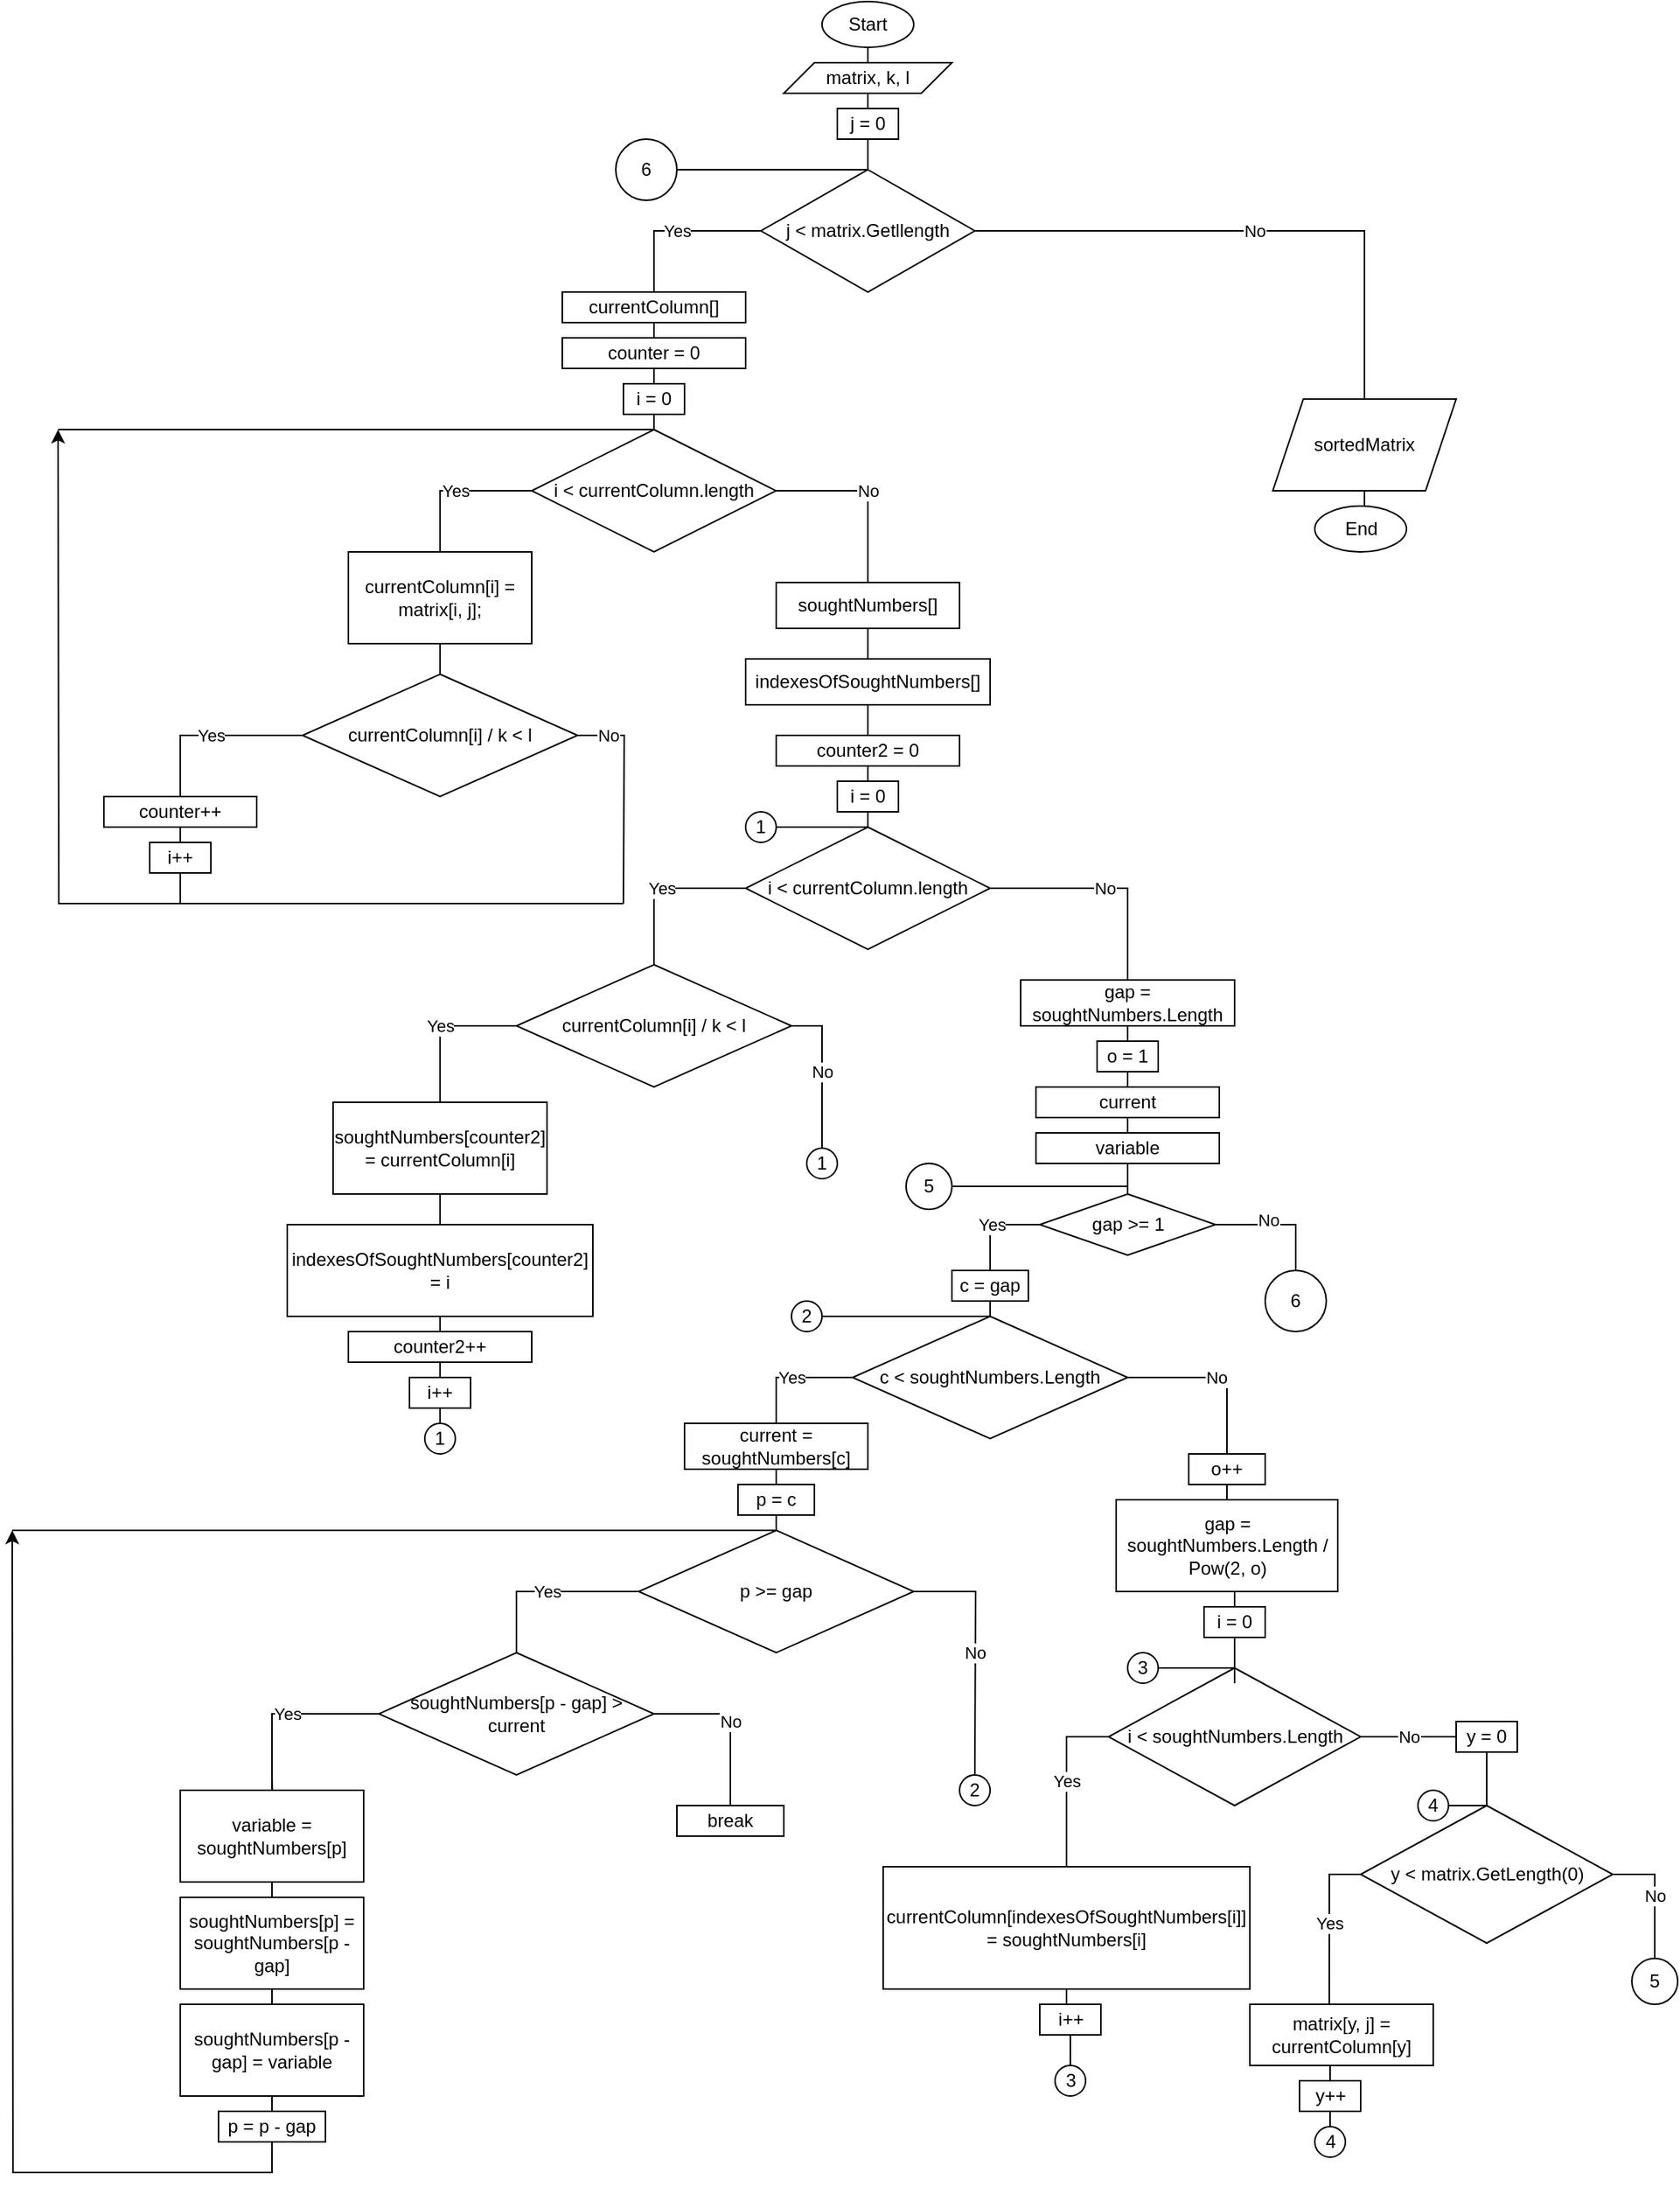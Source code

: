 <mxfile version="13.10.9" type="device"><diagram id="1nOxdV3WIU5yMWqnkxBI" name="Page-1"><mxGraphModel dx="1796" dy="613" grid="1" gridSize="10" guides="1" tooltips="1" connect="1" arrows="1" fold="1" page="1" pageScale="1" pageWidth="850" pageHeight="1100" math="0" shadow="0"><root><mxCell id="0"/><mxCell id="1" parent="0"/><mxCell id="dMp9LQTQNY-WQVLmLOJf-3" style="edgeStyle=orthogonalEdgeStyle;rounded=0;orthogonalLoop=1;jettySize=auto;html=1;endArrow=none;endFill=0;" edge="1" parent="1" source="dMp9LQTQNY-WQVLmLOJf-1" target="dMp9LQTQNY-WQVLmLOJf-2"><mxGeometry relative="1" as="geometry"/></mxCell><mxCell id="dMp9LQTQNY-WQVLmLOJf-1" value="Start" style="ellipse;whiteSpace=wrap;html=1;" vertex="1" parent="1"><mxGeometry x="370" y="10" width="60" height="30" as="geometry"/></mxCell><mxCell id="dMp9LQTQNY-WQVLmLOJf-5" style="edgeStyle=orthogonalEdgeStyle;rounded=0;orthogonalLoop=1;jettySize=auto;html=1;exitX=0.5;exitY=1;exitDx=0;exitDy=0;entryX=0.5;entryY=0;entryDx=0;entryDy=0;endArrow=none;endFill=0;" edge="1" parent="1" source="dMp9LQTQNY-WQVLmLOJf-2" target="dMp9LQTQNY-WQVLmLOJf-4"><mxGeometry relative="1" as="geometry"/></mxCell><mxCell id="dMp9LQTQNY-WQVLmLOJf-2" value="matrix, k, l" style="shape=parallelogram;perimeter=parallelogramPerimeter;whiteSpace=wrap;html=1;fixedSize=1;" vertex="1" parent="1"><mxGeometry x="345" y="50" width="110" height="20" as="geometry"/></mxCell><mxCell id="dMp9LQTQNY-WQVLmLOJf-7" style="edgeStyle=orthogonalEdgeStyle;rounded=0;orthogonalLoop=1;jettySize=auto;html=1;exitX=0.5;exitY=1;exitDx=0;exitDy=0;endArrow=none;endFill=0;" edge="1" parent="1" source="dMp9LQTQNY-WQVLmLOJf-4" target="dMp9LQTQNY-WQVLmLOJf-6"><mxGeometry relative="1" as="geometry"/></mxCell><mxCell id="dMp9LQTQNY-WQVLmLOJf-4" value="j = 0" style="rounded=0;whiteSpace=wrap;html=1;" vertex="1" parent="1"><mxGeometry x="380" y="80" width="40" height="20" as="geometry"/></mxCell><mxCell id="dMp9LQTQNY-WQVLmLOJf-9" value="Yes" style="edgeStyle=orthogonalEdgeStyle;rounded=0;orthogonalLoop=1;jettySize=auto;html=1;exitX=0;exitY=0.5;exitDx=0;exitDy=0;entryX=0.5;entryY=0;entryDx=0;entryDy=0;endArrow=none;endFill=0;" edge="1" parent="1" source="dMp9LQTQNY-WQVLmLOJf-6" target="dMp9LQTQNY-WQVLmLOJf-8"><mxGeometry relative="1" as="geometry"/></mxCell><mxCell id="dMp9LQTQNY-WQVLmLOJf-148" value="No" style="edgeStyle=orthogonalEdgeStyle;rounded=0;orthogonalLoop=1;jettySize=auto;html=1;exitX=1;exitY=0.5;exitDx=0;exitDy=0;endArrow=none;endFill=0;" edge="1" parent="1" source="dMp9LQTQNY-WQVLmLOJf-6" target="dMp9LQTQNY-WQVLmLOJf-147"><mxGeometry relative="1" as="geometry"/></mxCell><mxCell id="dMp9LQTQNY-WQVLmLOJf-6" value="j &amp;lt; matrix.Getllength" style="rhombus;whiteSpace=wrap;html=1;" vertex="1" parent="1"><mxGeometry x="330" y="120" width="140" height="80" as="geometry"/></mxCell><mxCell id="dMp9LQTQNY-WQVLmLOJf-66" style="edgeStyle=orthogonalEdgeStyle;rounded=0;orthogonalLoop=1;jettySize=auto;html=1;exitX=0.5;exitY=1;exitDx=0;exitDy=0;endArrow=none;endFill=0;" edge="1" parent="1" source="dMp9LQTQNY-WQVLmLOJf-8" target="dMp9LQTQNY-WQVLmLOJf-11"><mxGeometry relative="1" as="geometry"/></mxCell><mxCell id="dMp9LQTQNY-WQVLmLOJf-8" value="currentColumn[]" style="rounded=0;whiteSpace=wrap;html=1;" vertex="1" parent="1"><mxGeometry x="200" y="200" width="120" height="20" as="geometry"/></mxCell><mxCell id="dMp9LQTQNY-WQVLmLOJf-67" style="edgeStyle=orthogonalEdgeStyle;rounded=0;orthogonalLoop=1;jettySize=auto;html=1;exitX=0.5;exitY=1;exitDx=0;exitDy=0;entryX=0.5;entryY=0;entryDx=0;entryDy=0;endArrow=none;endFill=0;" edge="1" parent="1" source="dMp9LQTQNY-WQVLmLOJf-11" target="dMp9LQTQNY-WQVLmLOJf-13"><mxGeometry relative="1" as="geometry"/></mxCell><mxCell id="dMp9LQTQNY-WQVLmLOJf-11" value="counter = 0" style="rounded=0;whiteSpace=wrap;html=1;" vertex="1" parent="1"><mxGeometry x="200" y="230" width="120" height="20" as="geometry"/></mxCell><mxCell id="dMp9LQTQNY-WQVLmLOJf-16" value="" style="edgeStyle=orthogonalEdgeStyle;rounded=0;orthogonalLoop=1;jettySize=auto;html=1;endArrow=none;endFill=0;" edge="1" parent="1" source="dMp9LQTQNY-WQVLmLOJf-13" target="dMp9LQTQNY-WQVLmLOJf-15"><mxGeometry relative="1" as="geometry"/></mxCell><mxCell id="dMp9LQTQNY-WQVLmLOJf-13" value="i = 0" style="rounded=0;whiteSpace=wrap;html=1;" vertex="1" parent="1"><mxGeometry x="240" y="260" width="40" height="20" as="geometry"/></mxCell><mxCell id="dMp9LQTQNY-WQVLmLOJf-18" value="Yes" style="edgeStyle=orthogonalEdgeStyle;rounded=0;orthogonalLoop=1;jettySize=auto;html=1;exitX=0;exitY=0.5;exitDx=0;exitDy=0;endArrow=none;endFill=0;" edge="1" parent="1" source="dMp9LQTQNY-WQVLmLOJf-15" target="dMp9LQTQNY-WQVLmLOJf-17"><mxGeometry relative="1" as="geometry"/></mxCell><mxCell id="dMp9LQTQNY-WQVLmLOJf-33" value="No" style="edgeStyle=orthogonalEdgeStyle;rounded=0;orthogonalLoop=1;jettySize=auto;html=1;exitX=1;exitY=0.5;exitDx=0;exitDy=0;endArrow=none;endFill=0;" edge="1" parent="1" source="dMp9LQTQNY-WQVLmLOJf-15" target="dMp9LQTQNY-WQVLmLOJf-32"><mxGeometry relative="1" as="geometry"/></mxCell><mxCell id="dMp9LQTQNY-WQVLmLOJf-15" value="i &amp;lt; currentColumn.length" style="rhombus;whiteSpace=wrap;html=1;" vertex="1" parent="1"><mxGeometry x="180" y="290" width="160" height="80" as="geometry"/></mxCell><mxCell id="dMp9LQTQNY-WQVLmLOJf-20" style="edgeStyle=orthogonalEdgeStyle;rounded=0;orthogonalLoop=1;jettySize=auto;html=1;exitX=0.5;exitY=1;exitDx=0;exitDy=0;endArrow=none;endFill=0;" edge="1" parent="1" source="dMp9LQTQNY-WQVLmLOJf-17" target="dMp9LQTQNY-WQVLmLOJf-19"><mxGeometry relative="1" as="geometry"/></mxCell><mxCell id="dMp9LQTQNY-WQVLmLOJf-17" value="currentColumn[i] = matrix[i, j];" style="rounded=0;whiteSpace=wrap;html=1;" vertex="1" parent="1"><mxGeometry x="60" y="370" width="120" height="60" as="geometry"/></mxCell><mxCell id="dMp9LQTQNY-WQVLmLOJf-24" value="Yes" style="edgeStyle=orthogonalEdgeStyle;rounded=0;orthogonalLoop=1;jettySize=auto;html=1;exitX=0;exitY=0.5;exitDx=0;exitDy=0;entryX=0.5;entryY=0;entryDx=0;entryDy=0;endArrow=none;endFill=0;" edge="1" parent="1" source="dMp9LQTQNY-WQVLmLOJf-19" target="dMp9LQTQNY-WQVLmLOJf-22"><mxGeometry relative="1" as="geometry"/></mxCell><mxCell id="dMp9LQTQNY-WQVLmLOJf-30" value="No" style="edgeStyle=orthogonalEdgeStyle;rounded=0;orthogonalLoop=1;jettySize=auto;html=1;exitX=1;exitY=0.5;exitDx=0;exitDy=0;endArrow=none;endFill=0;" edge="1" parent="1" source="dMp9LQTQNY-WQVLmLOJf-19"><mxGeometry x="-0.714" relative="1" as="geometry"><mxPoint x="240" y="600" as="targetPoint"/><mxPoint as="offset"/></mxGeometry></mxCell><mxCell id="dMp9LQTQNY-WQVLmLOJf-19" value="currentColumn[i] / k &amp;lt; l" style="rhombus;whiteSpace=wrap;html=1;" vertex="1" parent="1"><mxGeometry x="30" y="450" width="180" height="80" as="geometry"/></mxCell><mxCell id="dMp9LQTQNY-WQVLmLOJf-26" style="edgeStyle=orthogonalEdgeStyle;rounded=0;orthogonalLoop=1;jettySize=auto;html=1;exitX=0.5;exitY=1;exitDx=0;exitDy=0;entryX=0.5;entryY=0;entryDx=0;entryDy=0;endArrow=none;endFill=0;" edge="1" parent="1" source="dMp9LQTQNY-WQVLmLOJf-22" target="dMp9LQTQNY-WQVLmLOJf-25"><mxGeometry relative="1" as="geometry"/></mxCell><mxCell id="dMp9LQTQNY-WQVLmLOJf-22" value="counter++" style="rounded=0;whiteSpace=wrap;html=1;" vertex="1" parent="1"><mxGeometry x="-100" y="530" width="100" height="20" as="geometry"/></mxCell><mxCell id="dMp9LQTQNY-WQVLmLOJf-27" style="edgeStyle=orthogonalEdgeStyle;rounded=0;orthogonalLoop=1;jettySize=auto;html=1;exitX=0.5;exitY=1;exitDx=0;exitDy=0;endArrow=classic;endFill=1;" edge="1" parent="1" source="dMp9LQTQNY-WQVLmLOJf-25"><mxGeometry relative="1" as="geometry"><mxPoint x="-130" y="290" as="targetPoint"/></mxGeometry></mxCell><mxCell id="dMp9LQTQNY-WQVLmLOJf-25" value="i++" style="rounded=0;whiteSpace=wrap;html=1;" vertex="1" parent="1"><mxGeometry x="-70" y="560" width="40" height="20" as="geometry"/></mxCell><mxCell id="dMp9LQTQNY-WQVLmLOJf-28" value="" style="endArrow=none;html=1;entryX=0.5;entryY=0;entryDx=0;entryDy=0;" edge="1" parent="1" target="dMp9LQTQNY-WQVLmLOJf-15"><mxGeometry width="50" height="50" relative="1" as="geometry"><mxPoint x="-130" y="290" as="sourcePoint"/><mxPoint x="240" y="350" as="targetPoint"/></mxGeometry></mxCell><mxCell id="dMp9LQTQNY-WQVLmLOJf-31" value="" style="endArrow=none;html=1;endFill=0;" edge="1" parent="1"><mxGeometry width="50" height="50" relative="1" as="geometry"><mxPoint x="-50" y="600" as="sourcePoint"/><mxPoint x="240" y="600" as="targetPoint"/></mxGeometry></mxCell><mxCell id="dMp9LQTQNY-WQVLmLOJf-35" style="edgeStyle=orthogonalEdgeStyle;rounded=0;orthogonalLoop=1;jettySize=auto;html=1;exitX=0.5;exitY=1;exitDx=0;exitDy=0;endArrow=none;endFill=0;" edge="1" parent="1" source="dMp9LQTQNY-WQVLmLOJf-32" target="dMp9LQTQNY-WQVLmLOJf-34"><mxGeometry relative="1" as="geometry"/></mxCell><mxCell id="dMp9LQTQNY-WQVLmLOJf-32" value="soughtNumbers[]" style="rounded=0;whiteSpace=wrap;html=1;" vertex="1" parent="1"><mxGeometry x="340" y="390" width="120" height="30" as="geometry"/></mxCell><mxCell id="dMp9LQTQNY-WQVLmLOJf-38" style="edgeStyle=orthogonalEdgeStyle;rounded=0;orthogonalLoop=1;jettySize=auto;html=1;exitX=0.5;exitY=1;exitDx=0;exitDy=0;endArrow=none;endFill=0;" edge="1" parent="1" source="dMp9LQTQNY-WQVLmLOJf-34" target="dMp9LQTQNY-WQVLmLOJf-37"><mxGeometry relative="1" as="geometry"/></mxCell><mxCell id="dMp9LQTQNY-WQVLmLOJf-34" value="indexesOfSoughtNumbers[]" style="rounded=0;whiteSpace=wrap;html=1;" vertex="1" parent="1"><mxGeometry x="320" y="440" width="160" height="30" as="geometry"/></mxCell><mxCell id="dMp9LQTQNY-WQVLmLOJf-40" style="edgeStyle=orthogonalEdgeStyle;rounded=0;orthogonalLoop=1;jettySize=auto;html=1;exitX=0.5;exitY=1;exitDx=0;exitDy=0;endArrow=none;endFill=0;" edge="1" parent="1" source="dMp9LQTQNY-WQVLmLOJf-41" target="dMp9LQTQNY-WQVLmLOJf-39"><mxGeometry relative="1" as="geometry"/></mxCell><mxCell id="dMp9LQTQNY-WQVLmLOJf-43" style="edgeStyle=orthogonalEdgeStyle;rounded=0;orthogonalLoop=1;jettySize=auto;html=1;exitX=0.5;exitY=1;exitDx=0;exitDy=0;entryX=0.5;entryY=0;entryDx=0;entryDy=0;endArrow=none;endFill=0;" edge="1" parent="1" source="dMp9LQTQNY-WQVLmLOJf-37" target="dMp9LQTQNY-WQVLmLOJf-41"><mxGeometry relative="1" as="geometry"/></mxCell><mxCell id="dMp9LQTQNY-WQVLmLOJf-37" value="counter2 = 0" style="rounded=0;whiteSpace=wrap;html=1;" vertex="1" parent="1"><mxGeometry x="340" y="490" width="120" height="20" as="geometry"/></mxCell><mxCell id="dMp9LQTQNY-WQVLmLOJf-45" value="Yes" style="edgeStyle=orthogonalEdgeStyle;rounded=0;orthogonalLoop=1;jettySize=auto;html=1;exitX=0;exitY=0.5;exitDx=0;exitDy=0;entryX=0.5;entryY=0;entryDx=0;entryDy=0;endArrow=none;endFill=0;" edge="1" parent="1" source="dMp9LQTQNY-WQVLmLOJf-39" target="dMp9LQTQNY-WQVLmLOJf-44"><mxGeometry relative="1" as="geometry"/></mxCell><mxCell id="dMp9LQTQNY-WQVLmLOJf-63" value="No" style="edgeStyle=orthogonalEdgeStyle;rounded=0;orthogonalLoop=1;jettySize=auto;html=1;exitX=1;exitY=0.5;exitDx=0;exitDy=0;endArrow=none;endFill=0;" edge="1" parent="1" source="dMp9LQTQNY-WQVLmLOJf-39" target="dMp9LQTQNY-WQVLmLOJf-61"><mxGeometry relative="1" as="geometry"/></mxCell><mxCell id="dMp9LQTQNY-WQVLmLOJf-39" value="i &amp;lt; currentColumn.length" style="rhombus;whiteSpace=wrap;html=1;" vertex="1" parent="1"><mxGeometry x="320" y="550" width="160" height="80" as="geometry"/></mxCell><mxCell id="dMp9LQTQNY-WQVLmLOJf-41" value="i = 0" style="rounded=0;whiteSpace=wrap;html=1;" vertex="1" parent="1"><mxGeometry x="380" y="520" width="40" height="20" as="geometry"/></mxCell><mxCell id="dMp9LQTQNY-WQVLmLOJf-47" value="Yes" style="edgeStyle=orthogonalEdgeStyle;rounded=0;orthogonalLoop=1;jettySize=auto;html=1;exitX=0;exitY=0.5;exitDx=0;exitDy=0;endArrow=none;endFill=0;" edge="1" parent="1" source="dMp9LQTQNY-WQVLmLOJf-44" target="dMp9LQTQNY-WQVLmLOJf-46"><mxGeometry relative="1" as="geometry"/></mxCell><mxCell id="dMp9LQTQNY-WQVLmLOJf-59" value="No" style="edgeStyle=orthogonalEdgeStyle;rounded=0;orthogonalLoop=1;jettySize=auto;html=1;exitX=1;exitY=0.5;exitDx=0;exitDy=0;entryX=0.5;entryY=0;entryDx=0;entryDy=0;endArrow=none;endFill=0;" edge="1" parent="1" source="dMp9LQTQNY-WQVLmLOJf-44" target="dMp9LQTQNY-WQVLmLOJf-58"><mxGeometry relative="1" as="geometry"/></mxCell><mxCell id="dMp9LQTQNY-WQVLmLOJf-44" value="currentColumn[i] / k &amp;lt; l" style="rhombus;whiteSpace=wrap;html=1;" vertex="1" parent="1"><mxGeometry x="170" y="640" width="180" height="80" as="geometry"/></mxCell><mxCell id="dMp9LQTQNY-WQVLmLOJf-49" style="edgeStyle=orthogonalEdgeStyle;rounded=0;orthogonalLoop=1;jettySize=auto;html=1;exitX=0.5;exitY=1;exitDx=0;exitDy=0;endArrow=none;endFill=0;" edge="1" parent="1" source="dMp9LQTQNY-WQVLmLOJf-46" target="dMp9LQTQNY-WQVLmLOJf-48"><mxGeometry relative="1" as="geometry"/></mxCell><mxCell id="dMp9LQTQNY-WQVLmLOJf-46" value="soughtNumbers[counter2] = currentColumn[i]" style="rounded=0;whiteSpace=wrap;html=1;" vertex="1" parent="1"><mxGeometry x="50" y="730" width="140" height="60" as="geometry"/></mxCell><mxCell id="dMp9LQTQNY-WQVLmLOJf-51" style="edgeStyle=orthogonalEdgeStyle;rounded=0;orthogonalLoop=1;jettySize=auto;html=1;exitX=0.5;exitY=1;exitDx=0;exitDy=0;entryX=0.5;entryY=0;entryDx=0;entryDy=0;endArrow=none;endFill=0;" edge="1" parent="1" source="dMp9LQTQNY-WQVLmLOJf-48" target="dMp9LQTQNY-WQVLmLOJf-50"><mxGeometry relative="1" as="geometry"/></mxCell><mxCell id="dMp9LQTQNY-WQVLmLOJf-48" value="indexesOfSoughtNumbers[counter2] = i" style="rounded=0;whiteSpace=wrap;html=1;" vertex="1" parent="1"><mxGeometry x="20" y="810" width="200" height="60" as="geometry"/></mxCell><mxCell id="dMp9LQTQNY-WQVLmLOJf-53" style="edgeStyle=orthogonalEdgeStyle;rounded=0;orthogonalLoop=1;jettySize=auto;html=1;exitX=0.5;exitY=1;exitDx=0;exitDy=0;endArrow=none;endFill=0;" edge="1" parent="1" source="dMp9LQTQNY-WQVLmLOJf-50" target="dMp9LQTQNY-WQVLmLOJf-52"><mxGeometry relative="1" as="geometry"/></mxCell><mxCell id="dMp9LQTQNY-WQVLmLOJf-50" value="counter2++" style="rounded=0;whiteSpace=wrap;html=1;" vertex="1" parent="1"><mxGeometry x="60" y="880" width="120" height="20" as="geometry"/></mxCell><mxCell id="dMp9LQTQNY-WQVLmLOJf-57" style="edgeStyle=orthogonalEdgeStyle;rounded=0;orthogonalLoop=1;jettySize=auto;html=1;exitX=0.5;exitY=1;exitDx=0;exitDy=0;entryX=0.5;entryY=0;entryDx=0;entryDy=0;endArrow=none;endFill=0;" edge="1" parent="1" source="dMp9LQTQNY-WQVLmLOJf-52" target="dMp9LQTQNY-WQVLmLOJf-56"><mxGeometry relative="1" as="geometry"/></mxCell><mxCell id="dMp9LQTQNY-WQVLmLOJf-52" value="i++" style="rounded=0;whiteSpace=wrap;html=1;" vertex="1" parent="1"><mxGeometry x="100" y="910" width="40" height="20" as="geometry"/></mxCell><mxCell id="dMp9LQTQNY-WQVLmLOJf-55" style="edgeStyle=orthogonalEdgeStyle;rounded=0;orthogonalLoop=1;jettySize=auto;html=1;exitX=1;exitY=0.5;exitDx=0;exitDy=0;entryX=0.5;entryY=0;entryDx=0;entryDy=0;endArrow=none;endFill=0;" edge="1" parent="1" source="dMp9LQTQNY-WQVLmLOJf-54" target="dMp9LQTQNY-WQVLmLOJf-39"><mxGeometry relative="1" as="geometry"><Array as="points"><mxPoint x="400" y="550"/></Array></mxGeometry></mxCell><mxCell id="dMp9LQTQNY-WQVLmLOJf-54" value="1" style="ellipse;whiteSpace=wrap;html=1;aspect=fixed;" vertex="1" parent="1"><mxGeometry x="320" y="540" width="20" height="20" as="geometry"/></mxCell><mxCell id="dMp9LQTQNY-WQVLmLOJf-56" value="1" style="ellipse;whiteSpace=wrap;html=1;aspect=fixed;" vertex="1" parent="1"><mxGeometry x="110" y="940" width="20" height="20" as="geometry"/></mxCell><mxCell id="dMp9LQTQNY-WQVLmLOJf-58" value="1" style="ellipse;whiteSpace=wrap;html=1;aspect=fixed;" vertex="1" parent="1"><mxGeometry x="360" y="760" width="20" height="20" as="geometry"/></mxCell><mxCell id="dMp9LQTQNY-WQVLmLOJf-65" style="edgeStyle=orthogonalEdgeStyle;rounded=0;orthogonalLoop=1;jettySize=auto;html=1;exitX=0.5;exitY=1;exitDx=0;exitDy=0;entryX=0.5;entryY=0;entryDx=0;entryDy=0;endArrow=none;endFill=0;" edge="1" parent="1" source="dMp9LQTQNY-WQVLmLOJf-61" target="dMp9LQTQNY-WQVLmLOJf-64"><mxGeometry relative="1" as="geometry"/></mxCell><mxCell id="dMp9LQTQNY-WQVLmLOJf-61" value="gap = soughtNumbers.Length" style="rounded=0;whiteSpace=wrap;html=1;" vertex="1" parent="1"><mxGeometry x="500" y="650" width="140" height="30" as="geometry"/></mxCell><mxCell id="dMp9LQTQNY-WQVLmLOJf-70" style="edgeStyle=orthogonalEdgeStyle;rounded=0;orthogonalLoop=1;jettySize=auto;html=1;exitX=0.5;exitY=1;exitDx=0;exitDy=0;entryX=0.5;entryY=0;entryDx=0;entryDy=0;endArrow=none;endFill=0;" edge="1" parent="1" source="dMp9LQTQNY-WQVLmLOJf-64" target="dMp9LQTQNY-WQVLmLOJf-68"><mxGeometry relative="1" as="geometry"/></mxCell><mxCell id="dMp9LQTQNY-WQVLmLOJf-64" value="o = 1" style="rounded=0;whiteSpace=wrap;html=1;" vertex="1" parent="1"><mxGeometry x="550" y="690" width="40" height="20" as="geometry"/></mxCell><mxCell id="dMp9LQTQNY-WQVLmLOJf-71" style="edgeStyle=orthogonalEdgeStyle;rounded=0;orthogonalLoop=1;jettySize=auto;html=1;exitX=0.5;exitY=1;exitDx=0;exitDy=0;entryX=0.5;entryY=0;entryDx=0;entryDy=0;endArrow=none;endFill=0;" edge="1" parent="1" source="dMp9LQTQNY-WQVLmLOJf-68" target="dMp9LQTQNY-WQVLmLOJf-69"><mxGeometry relative="1" as="geometry"/></mxCell><mxCell id="dMp9LQTQNY-WQVLmLOJf-68" value="current" style="rounded=0;whiteSpace=wrap;html=1;" vertex="1" parent="1"><mxGeometry x="510" y="720" width="120" height="20" as="geometry"/></mxCell><mxCell id="dMp9LQTQNY-WQVLmLOJf-73" style="edgeStyle=orthogonalEdgeStyle;rounded=0;orthogonalLoop=1;jettySize=auto;html=1;exitX=0.5;exitY=1;exitDx=0;exitDy=0;endArrow=none;endFill=0;" edge="1" parent="1" source="dMp9LQTQNY-WQVLmLOJf-69" target="dMp9LQTQNY-WQVLmLOJf-72"><mxGeometry relative="1" as="geometry"/></mxCell><mxCell id="dMp9LQTQNY-WQVLmLOJf-69" value="variable" style="rounded=0;whiteSpace=wrap;html=1;" vertex="1" parent="1"><mxGeometry x="510" y="750" width="120" height="20" as="geometry"/></mxCell><mxCell id="dMp9LQTQNY-WQVLmLOJf-75" value="Yes" style="edgeStyle=orthogonalEdgeStyle;rounded=0;orthogonalLoop=1;jettySize=auto;html=1;exitX=0;exitY=0.5;exitDx=0;exitDy=0;entryX=0.5;entryY=0;entryDx=0;entryDy=0;endArrow=none;endFill=0;" edge="1" parent="1" source="dMp9LQTQNY-WQVLmLOJf-72" target="dMp9LQTQNY-WQVLmLOJf-74"><mxGeometry relative="1" as="geometry"/></mxCell><mxCell id="dMp9LQTQNY-WQVLmLOJf-143" style="edgeStyle=orthogonalEdgeStyle;rounded=0;orthogonalLoop=1;jettySize=auto;html=1;exitX=1;exitY=0.5;exitDx=0;exitDy=0;endArrow=none;endFill=0;" edge="1" parent="1" source="dMp9LQTQNY-WQVLmLOJf-72" target="dMp9LQTQNY-WQVLmLOJf-142"><mxGeometry relative="1" as="geometry"/></mxCell><mxCell id="dMp9LQTQNY-WQVLmLOJf-145" value="No" style="edgeLabel;html=1;align=center;verticalAlign=middle;resizable=0;points=[];" vertex="1" connectable="0" parent="dMp9LQTQNY-WQVLmLOJf-143"><mxGeometry x="-0.188" y="3" relative="1" as="geometry"><mxPoint x="1" as="offset"/></mxGeometry></mxCell><mxCell id="dMp9LQTQNY-WQVLmLOJf-72" value="gap &amp;gt;= 1" style="rhombus;whiteSpace=wrap;html=1;" vertex="1" parent="1"><mxGeometry x="512.5" y="790" width="115" height="40" as="geometry"/></mxCell><mxCell id="dMp9LQTQNY-WQVLmLOJf-77" style="edgeStyle=orthogonalEdgeStyle;rounded=0;orthogonalLoop=1;jettySize=auto;html=1;exitX=0.5;exitY=1;exitDx=0;exitDy=0;entryX=0.5;entryY=0;entryDx=0;entryDy=0;endArrow=none;endFill=0;" edge="1" parent="1" source="dMp9LQTQNY-WQVLmLOJf-74" target="dMp9LQTQNY-WQVLmLOJf-76"><mxGeometry relative="1" as="geometry"/></mxCell><mxCell id="dMp9LQTQNY-WQVLmLOJf-74" value="c = gap" style="rounded=0;whiteSpace=wrap;html=1;" vertex="1" parent="1"><mxGeometry x="455" y="840" width="50" height="20" as="geometry"/></mxCell><mxCell id="dMp9LQTQNY-WQVLmLOJf-79" value="Yes" style="edgeStyle=orthogonalEdgeStyle;rounded=0;orthogonalLoop=1;jettySize=auto;html=1;exitX=0;exitY=0.5;exitDx=0;exitDy=0;endArrow=none;endFill=0;" edge="1" parent="1" source="dMp9LQTQNY-WQVLmLOJf-76" target="dMp9LQTQNY-WQVLmLOJf-78"><mxGeometry relative="1" as="geometry"/></mxCell><mxCell id="dMp9LQTQNY-WQVLmLOJf-107" value="No" style="edgeStyle=orthogonalEdgeStyle;rounded=0;orthogonalLoop=1;jettySize=auto;html=1;exitX=1;exitY=0.5;exitDx=0;exitDy=0;entryX=0.5;entryY=0;entryDx=0;entryDy=0;endArrow=none;endFill=0;" edge="1" parent="1" source="dMp9LQTQNY-WQVLmLOJf-76" target="dMp9LQTQNY-WQVLmLOJf-106"><mxGeometry relative="1" as="geometry"/></mxCell><mxCell id="dMp9LQTQNY-WQVLmLOJf-76" value="c &amp;lt; soughtNumbers.Length" style="rhombus;whiteSpace=wrap;html=1;" vertex="1" parent="1"><mxGeometry x="390" y="870" width="180" height="80" as="geometry"/></mxCell><mxCell id="dMp9LQTQNY-WQVLmLOJf-81" style="edgeStyle=orthogonalEdgeStyle;rounded=0;orthogonalLoop=1;jettySize=auto;html=1;exitX=0.5;exitY=1;exitDx=0;exitDy=0;endArrow=none;endFill=0;" edge="1" parent="1" source="dMp9LQTQNY-WQVLmLOJf-78" target="dMp9LQTQNY-WQVLmLOJf-80"><mxGeometry relative="1" as="geometry"/></mxCell><mxCell id="dMp9LQTQNY-WQVLmLOJf-78" value="current = soughtNumbers[c]" style="rounded=0;whiteSpace=wrap;html=1;" vertex="1" parent="1"><mxGeometry x="280" y="940" width="120" height="30" as="geometry"/></mxCell><mxCell id="dMp9LQTQNY-WQVLmLOJf-83" value="" style="edgeStyle=orthogonalEdgeStyle;rounded=0;orthogonalLoop=1;jettySize=auto;html=1;endArrow=none;endFill=0;" edge="1" parent="1" source="dMp9LQTQNY-WQVLmLOJf-80" target="dMp9LQTQNY-WQVLmLOJf-82"><mxGeometry relative="1" as="geometry"/></mxCell><mxCell id="dMp9LQTQNY-WQVLmLOJf-80" value="p = c" style="rounded=0;whiteSpace=wrap;html=1;" vertex="1" parent="1"><mxGeometry x="315" y="980" width="50" height="20" as="geometry"/></mxCell><mxCell id="dMp9LQTQNY-WQVLmLOJf-85" value="Yes" style="edgeStyle=orthogonalEdgeStyle;rounded=0;orthogonalLoop=1;jettySize=auto;html=1;exitX=0;exitY=0.5;exitDx=0;exitDy=0;endArrow=none;endFill=0;" edge="1" parent="1" source="dMp9LQTQNY-WQVLmLOJf-82" target="dMp9LQTQNY-WQVLmLOJf-84"><mxGeometry relative="1" as="geometry"/></mxCell><mxCell id="dMp9LQTQNY-WQVLmLOJf-102" value="No" style="edgeStyle=orthogonalEdgeStyle;rounded=0;orthogonalLoop=1;jettySize=auto;html=1;exitX=1;exitY=0.5;exitDx=0;exitDy=0;endArrow=none;endFill=0;" edge="1" parent="1" source="dMp9LQTQNY-WQVLmLOJf-82"><mxGeometry relative="1" as="geometry"><mxPoint x="470" y="1170" as="targetPoint"/></mxGeometry></mxCell><mxCell id="dMp9LQTQNY-WQVLmLOJf-82" value="p &amp;gt;= gap" style="rhombus;whiteSpace=wrap;html=1;" vertex="1" parent="1"><mxGeometry x="250" y="1010" width="180" height="80" as="geometry"/></mxCell><mxCell id="dMp9LQTQNY-WQVLmLOJf-90" style="edgeStyle=orthogonalEdgeStyle;rounded=0;orthogonalLoop=1;jettySize=auto;html=1;exitX=0.5;exitY=1;exitDx=0;exitDy=0;endArrow=none;endFill=0;" edge="1" parent="1" target="dMp9LQTQNY-WQVLmLOJf-89"><mxGeometry relative="1" as="geometry"><mxPoint x="10" y="1170" as="sourcePoint"/></mxGeometry></mxCell><mxCell id="dMp9LQTQNY-WQVLmLOJf-97" value="Yes" style="edgeStyle=orthogonalEdgeStyle;rounded=0;orthogonalLoop=1;jettySize=auto;html=1;exitX=0;exitY=0.5;exitDx=0;exitDy=0;entryX=0.5;entryY=0;entryDx=0;entryDy=0;endArrow=none;endFill=0;" edge="1" parent="1" source="dMp9LQTQNY-WQVLmLOJf-84" target="dMp9LQTQNY-WQVLmLOJf-89"><mxGeometry relative="1" as="geometry"/></mxCell><mxCell id="dMp9LQTQNY-WQVLmLOJf-99" value="No" style="edgeStyle=orthogonalEdgeStyle;rounded=0;orthogonalLoop=1;jettySize=auto;html=1;exitX=1;exitY=0.5;exitDx=0;exitDy=0;endArrow=none;endFill=0;" edge="1" parent="1" source="dMp9LQTQNY-WQVLmLOJf-84" target="dMp9LQTQNY-WQVLmLOJf-98"><mxGeometry relative="1" as="geometry"/></mxCell><mxCell id="dMp9LQTQNY-WQVLmLOJf-84" value="soughtNumbers[p - gap] &amp;gt; current" style="rhombus;whiteSpace=wrap;html=1;" vertex="1" parent="1"><mxGeometry x="80" y="1090" width="180" height="80" as="geometry"/></mxCell><mxCell id="dMp9LQTQNY-WQVLmLOJf-92" style="edgeStyle=orthogonalEdgeStyle;rounded=0;orthogonalLoop=1;jettySize=auto;html=1;exitX=0.5;exitY=1;exitDx=0;exitDy=0;endArrow=none;endFill=0;" edge="1" parent="1" source="dMp9LQTQNY-WQVLmLOJf-89" target="dMp9LQTQNY-WQVLmLOJf-91"><mxGeometry relative="1" as="geometry"/></mxCell><mxCell id="dMp9LQTQNY-WQVLmLOJf-89" value="variable = soughtNumbers[p]" style="rounded=0;whiteSpace=wrap;html=1;" vertex="1" parent="1"><mxGeometry x="-50" y="1180" width="120" height="60" as="geometry"/></mxCell><mxCell id="dMp9LQTQNY-WQVLmLOJf-94" style="edgeStyle=orthogonalEdgeStyle;rounded=0;orthogonalLoop=1;jettySize=auto;html=1;exitX=0.5;exitY=1;exitDx=0;exitDy=0;endArrow=none;endFill=0;" edge="1" parent="1" source="dMp9LQTQNY-WQVLmLOJf-91" target="dMp9LQTQNY-WQVLmLOJf-93"><mxGeometry relative="1" as="geometry"/></mxCell><mxCell id="dMp9LQTQNY-WQVLmLOJf-91" value="soughtNumbers[p] = soughtNumbers[p - gap]" style="rounded=0;whiteSpace=wrap;html=1;" vertex="1" parent="1"><mxGeometry x="-50" y="1250" width="120" height="60" as="geometry"/></mxCell><mxCell id="dMp9LQTQNY-WQVLmLOJf-96" style="edgeStyle=orthogonalEdgeStyle;rounded=0;orthogonalLoop=1;jettySize=auto;html=1;exitX=0.5;exitY=1;exitDx=0;exitDy=0;endArrow=none;endFill=0;" edge="1" parent="1" source="dMp9LQTQNY-WQVLmLOJf-93" target="dMp9LQTQNY-WQVLmLOJf-95"><mxGeometry relative="1" as="geometry"/></mxCell><mxCell id="dMp9LQTQNY-WQVLmLOJf-93" value="soughtNumbers[p - gap] = variable" style="rounded=0;whiteSpace=wrap;html=1;" vertex="1" parent="1"><mxGeometry x="-50" y="1320" width="120" height="60" as="geometry"/></mxCell><mxCell id="dMp9LQTQNY-WQVLmLOJf-100" style="edgeStyle=orthogonalEdgeStyle;rounded=0;orthogonalLoop=1;jettySize=auto;html=1;exitX=0.5;exitY=1;exitDx=0;exitDy=0;endArrow=classic;endFill=1;" edge="1" parent="1" source="dMp9LQTQNY-WQVLmLOJf-95"><mxGeometry relative="1" as="geometry"><mxPoint x="-160" y="1010" as="targetPoint"/></mxGeometry></mxCell><mxCell id="dMp9LQTQNY-WQVLmLOJf-95" value="p = p - gap" style="rounded=0;whiteSpace=wrap;html=1;" vertex="1" parent="1"><mxGeometry x="-25" y="1390" width="70" height="20" as="geometry"/></mxCell><mxCell id="dMp9LQTQNY-WQVLmLOJf-98" value="break" style="rounded=0;whiteSpace=wrap;html=1;" vertex="1" parent="1"><mxGeometry x="275" y="1190" width="70" height="20" as="geometry"/></mxCell><mxCell id="dMp9LQTQNY-WQVLmLOJf-101" value="" style="endArrow=none;html=1;entryX=0.5;entryY=0;entryDx=0;entryDy=0;" edge="1" parent="1" target="dMp9LQTQNY-WQVLmLOJf-82"><mxGeometry width="50" height="50" relative="1" as="geometry"><mxPoint x="-160" y="1010" as="sourcePoint"/><mxPoint x="210" y="1150" as="targetPoint"/></mxGeometry></mxCell><mxCell id="dMp9LQTQNY-WQVLmLOJf-104" style="edgeStyle=orthogonalEdgeStyle;rounded=0;orthogonalLoop=1;jettySize=auto;html=1;exitX=1;exitY=0.5;exitDx=0;exitDy=0;entryX=0.5;entryY=0;entryDx=0;entryDy=0;endArrow=none;endFill=0;" edge="1" parent="1" source="dMp9LQTQNY-WQVLmLOJf-103" target="dMp9LQTQNY-WQVLmLOJf-76"><mxGeometry relative="1" as="geometry"><Array as="points"><mxPoint x="420" y="870"/><mxPoint x="420" y="870"/></Array></mxGeometry></mxCell><mxCell id="dMp9LQTQNY-WQVLmLOJf-103" value="2" style="ellipse;whiteSpace=wrap;html=1;aspect=fixed;" vertex="1" parent="1"><mxGeometry x="350" y="860" width="20" height="20" as="geometry"/></mxCell><mxCell id="dMp9LQTQNY-WQVLmLOJf-105" value="2" style="ellipse;whiteSpace=wrap;html=1;aspect=fixed;" vertex="1" parent="1"><mxGeometry x="460" y="1170" width="20" height="20" as="geometry"/></mxCell><mxCell id="dMp9LQTQNY-WQVLmLOJf-109" style="edgeStyle=orthogonalEdgeStyle;rounded=0;orthogonalLoop=1;jettySize=auto;html=1;exitX=0.5;exitY=1;exitDx=0;exitDy=0;endArrow=none;endFill=0;" edge="1" parent="1" source="dMp9LQTQNY-WQVLmLOJf-106" target="dMp9LQTQNY-WQVLmLOJf-108"><mxGeometry relative="1" as="geometry"/></mxCell><mxCell id="dMp9LQTQNY-WQVLmLOJf-106" value="o++" style="rounded=0;whiteSpace=wrap;html=1;" vertex="1" parent="1"><mxGeometry x="610" y="960" width="50" height="20" as="geometry"/></mxCell><mxCell id="dMp9LQTQNY-WQVLmLOJf-111" style="edgeStyle=orthogonalEdgeStyle;rounded=0;orthogonalLoop=1;jettySize=auto;html=1;exitX=0.5;exitY=1;exitDx=0;exitDy=0;entryX=0.5;entryY=0;entryDx=0;entryDy=0;endArrow=none;endFill=0;" edge="1" parent="1" source="dMp9LQTQNY-WQVLmLOJf-108" target="dMp9LQTQNY-WQVLmLOJf-110"><mxGeometry relative="1" as="geometry"/></mxCell><mxCell id="dMp9LQTQNY-WQVLmLOJf-108" value="gap = soughtNumbers.Length / Pow(2, o)" style="rounded=0;whiteSpace=wrap;html=1;" vertex="1" parent="1"><mxGeometry x="562.5" y="990" width="145" height="60" as="geometry"/></mxCell><mxCell id="dMp9LQTQNY-WQVLmLOJf-113" style="edgeStyle=orthogonalEdgeStyle;rounded=0;orthogonalLoop=1;jettySize=auto;html=1;exitX=0.5;exitY=1;exitDx=0;exitDy=0;endArrow=none;endFill=0;" edge="1" parent="1" source="dMp9LQTQNY-WQVLmLOJf-110" target="dMp9LQTQNY-WQVLmLOJf-112"><mxGeometry relative="1" as="geometry"/></mxCell><mxCell id="dMp9LQTQNY-WQVLmLOJf-110" value="i = 0" style="rounded=0;whiteSpace=wrap;html=1;" vertex="1" parent="1"><mxGeometry x="620" y="1060" width="40" height="20" as="geometry"/></mxCell><mxCell id="dMp9LQTQNY-WQVLmLOJf-116" value="Yes" style="edgeStyle=orthogonalEdgeStyle;rounded=0;orthogonalLoop=1;jettySize=auto;html=1;exitX=0;exitY=0.5;exitDx=0;exitDy=0;entryX=0.5;entryY=0;entryDx=0;entryDy=0;endArrow=none;endFill=0;" edge="1" parent="1" source="dMp9LQTQNY-WQVLmLOJf-112" target="dMp9LQTQNY-WQVLmLOJf-115"><mxGeometry relative="1" as="geometry"/></mxCell><mxCell id="dMp9LQTQNY-WQVLmLOJf-112" value="i &amp;lt; soughtNumbers.Length" style="rhombus;whiteSpace=wrap;html=1;" vertex="1" parent="1"><mxGeometry x="557.5" y="1100" width="165" height="90" as="geometry"/></mxCell><mxCell id="dMp9LQTQNY-WQVLmLOJf-118" style="edgeStyle=orthogonalEdgeStyle;rounded=0;orthogonalLoop=1;jettySize=auto;html=1;exitX=0.5;exitY=1;exitDx=0;exitDy=0;endArrow=none;endFill=0;" edge="1" parent="1" source="dMp9LQTQNY-WQVLmLOJf-115" target="dMp9LQTQNY-WQVLmLOJf-117"><mxGeometry relative="1" as="geometry"/></mxCell><mxCell id="dMp9LQTQNY-WQVLmLOJf-115" value="currentColumn[indexesOfSoughtNumbers[i]] = soughtNumbers[i]" style="rounded=0;whiteSpace=wrap;html=1;" vertex="1" parent="1"><mxGeometry x="410" y="1230" width="240" height="80" as="geometry"/></mxCell><mxCell id="dMp9LQTQNY-WQVLmLOJf-124" style="edgeStyle=orthogonalEdgeStyle;rounded=0;orthogonalLoop=1;jettySize=auto;html=1;exitX=0.5;exitY=1;exitDx=0;exitDy=0;endArrow=none;endFill=0;" edge="1" parent="1" source="dMp9LQTQNY-WQVLmLOJf-117" target="dMp9LQTQNY-WQVLmLOJf-123"><mxGeometry relative="1" as="geometry"/></mxCell><mxCell id="dMp9LQTQNY-WQVLmLOJf-117" value="i++" style="rounded=0;whiteSpace=wrap;html=1;" vertex="1" parent="1"><mxGeometry x="512.5" y="1320" width="40" height="20" as="geometry"/></mxCell><mxCell id="dMp9LQTQNY-WQVLmLOJf-122" style="edgeStyle=orthogonalEdgeStyle;rounded=0;orthogonalLoop=1;jettySize=auto;html=1;exitX=1;exitY=0.5;exitDx=0;exitDy=0;entryX=0.5;entryY=0.111;entryDx=0;entryDy=0;entryPerimeter=0;endArrow=none;endFill=0;" edge="1" parent="1" source="dMp9LQTQNY-WQVLmLOJf-119" target="dMp9LQTQNY-WQVLmLOJf-112"><mxGeometry relative="1" as="geometry"><Array as="points"><mxPoint x="640" y="1100"/></Array></mxGeometry></mxCell><mxCell id="dMp9LQTQNY-WQVLmLOJf-119" value="3" style="ellipse;whiteSpace=wrap;html=1;aspect=fixed;" vertex="1" parent="1"><mxGeometry x="570" y="1090" width="20" height="20" as="geometry"/></mxCell><mxCell id="dMp9LQTQNY-WQVLmLOJf-123" value="3" style="ellipse;whiteSpace=wrap;html=1;aspect=fixed;" vertex="1" parent="1"><mxGeometry x="522.5" y="1360" width="20" height="20" as="geometry"/></mxCell><mxCell id="dMp9LQTQNY-WQVLmLOJf-131" value="Yes" style="edgeStyle=orthogonalEdgeStyle;rounded=0;orthogonalLoop=1;jettySize=auto;html=1;exitX=0;exitY=0.5;exitDx=0;exitDy=0;entryX=0.433;entryY=0.017;entryDx=0;entryDy=0;entryPerimeter=0;endArrow=none;endFill=0;" edge="1" parent="1" source="dMp9LQTQNY-WQVLmLOJf-125" target="dMp9LQTQNY-WQVLmLOJf-130"><mxGeometry relative="1" as="geometry"/></mxCell><mxCell id="dMp9LQTQNY-WQVLmLOJf-139" value="No" style="edgeStyle=orthogonalEdgeStyle;rounded=0;orthogonalLoop=1;jettySize=auto;html=1;exitX=1;exitY=0.5;exitDx=0;exitDy=0;endArrow=none;endFill=0;" edge="1" parent="1" source="dMp9LQTQNY-WQVLmLOJf-125" target="dMp9LQTQNY-WQVLmLOJf-138"><mxGeometry relative="1" as="geometry"/></mxCell><mxCell id="dMp9LQTQNY-WQVLmLOJf-125" value="y &amp;lt; matrix.GetLength(0)" style="rhombus;whiteSpace=wrap;html=1;" vertex="1" parent="1"><mxGeometry x="722.5" y="1190" width="165" height="90" as="geometry"/></mxCell><mxCell id="dMp9LQTQNY-WQVLmLOJf-129" style="edgeStyle=orthogonalEdgeStyle;rounded=0;orthogonalLoop=1;jettySize=auto;html=1;exitX=0.5;exitY=1;exitDx=0;exitDy=0;entryX=0.5;entryY=0;entryDx=0;entryDy=0;endArrow=none;endFill=0;" edge="1" parent="1" source="dMp9LQTQNY-WQVLmLOJf-127" target="dMp9LQTQNY-WQVLmLOJf-125"><mxGeometry relative="1" as="geometry"/></mxCell><mxCell id="dMp9LQTQNY-WQVLmLOJf-127" value="y = 0" style="rounded=0;whiteSpace=wrap;html=1;" vertex="1" parent="1"><mxGeometry x="785" y="1135" width="40" height="20" as="geometry"/></mxCell><mxCell id="dMp9LQTQNY-WQVLmLOJf-128" value="No" style="edgeStyle=orthogonalEdgeStyle;rounded=0;orthogonalLoop=1;jettySize=auto;html=1;exitX=1;exitY=0.5;exitDx=0;exitDy=0;endArrow=none;endFill=0;" edge="1" parent="1" source="dMp9LQTQNY-WQVLmLOJf-112" target="dMp9LQTQNY-WQVLmLOJf-127"><mxGeometry relative="1" as="geometry"><mxPoint x="722.5" y="1145" as="sourcePoint"/><mxPoint x="805" y="1190" as="targetPoint"/></mxGeometry></mxCell><mxCell id="dMp9LQTQNY-WQVLmLOJf-133" style="edgeStyle=orthogonalEdgeStyle;rounded=0;orthogonalLoop=1;jettySize=auto;html=1;exitX=0.5;exitY=1;exitDx=0;exitDy=0;entryX=0.5;entryY=0;entryDx=0;entryDy=0;endArrow=none;endFill=0;" edge="1" parent="1" source="dMp9LQTQNY-WQVLmLOJf-130" target="dMp9LQTQNY-WQVLmLOJf-132"><mxGeometry relative="1" as="geometry"/></mxCell><mxCell id="dMp9LQTQNY-WQVLmLOJf-130" value="matrix[y, j] = currentColumn[y]" style="rounded=0;whiteSpace=wrap;html=1;" vertex="1" parent="1"><mxGeometry x="650" y="1320" width="120" height="40" as="geometry"/></mxCell><mxCell id="dMp9LQTQNY-WQVLmLOJf-135" style="edgeStyle=orthogonalEdgeStyle;rounded=0;orthogonalLoop=1;jettySize=auto;html=1;exitX=0.5;exitY=1;exitDx=0;exitDy=0;entryX=0.5;entryY=0;entryDx=0;entryDy=0;endArrow=none;endFill=0;" edge="1" parent="1" source="dMp9LQTQNY-WQVLmLOJf-132" target="dMp9LQTQNY-WQVLmLOJf-134"><mxGeometry relative="1" as="geometry"/></mxCell><mxCell id="dMp9LQTQNY-WQVLmLOJf-132" value="y++" style="rounded=0;whiteSpace=wrap;html=1;" vertex="1" parent="1"><mxGeometry x="682.5" y="1370" width="40" height="20" as="geometry"/></mxCell><mxCell id="dMp9LQTQNY-WQVLmLOJf-134" value="4" style="ellipse;whiteSpace=wrap;html=1;aspect=fixed;" vertex="1" parent="1"><mxGeometry x="692.5" y="1400" width="20" height="20" as="geometry"/></mxCell><mxCell id="dMp9LQTQNY-WQVLmLOJf-137" style="edgeStyle=orthogonalEdgeStyle;rounded=0;orthogonalLoop=1;jettySize=auto;html=1;exitX=1;exitY=0.5;exitDx=0;exitDy=0;entryX=0.5;entryY=0;entryDx=0;entryDy=0;endArrow=none;endFill=0;" edge="1" parent="1" source="dMp9LQTQNY-WQVLmLOJf-136" target="dMp9LQTQNY-WQVLmLOJf-125"><mxGeometry relative="1" as="geometry"/></mxCell><mxCell id="dMp9LQTQNY-WQVLmLOJf-136" value="4" style="ellipse;whiteSpace=wrap;html=1;aspect=fixed;" vertex="1" parent="1"><mxGeometry x="760" y="1180" width="20" height="20" as="geometry"/></mxCell><mxCell id="dMp9LQTQNY-WQVLmLOJf-138" value="5" style="ellipse;whiteSpace=wrap;html=1;aspect=fixed;" vertex="1" parent="1"><mxGeometry x="900" y="1290" width="30" height="30" as="geometry"/></mxCell><mxCell id="dMp9LQTQNY-WQVLmLOJf-141" style="edgeStyle=orthogonalEdgeStyle;rounded=0;orthogonalLoop=1;jettySize=auto;html=1;exitX=1;exitY=0.5;exitDx=0;exitDy=0;entryX=0.5;entryY=0;entryDx=0;entryDy=0;endArrow=none;endFill=0;" edge="1" parent="1" source="dMp9LQTQNY-WQVLmLOJf-140" target="dMp9LQTQNY-WQVLmLOJf-72"><mxGeometry relative="1" as="geometry"><Array as="points"><mxPoint x="570" y="785"/></Array></mxGeometry></mxCell><mxCell id="dMp9LQTQNY-WQVLmLOJf-140" value="5" style="ellipse;whiteSpace=wrap;html=1;aspect=fixed;" vertex="1" parent="1"><mxGeometry x="425" y="770" width="30" height="30" as="geometry"/></mxCell><mxCell id="dMp9LQTQNY-WQVLmLOJf-142" value="6" style="ellipse;whiteSpace=wrap;html=1;aspect=fixed;" vertex="1" parent="1"><mxGeometry x="660" y="840" width="40" height="40" as="geometry"/></mxCell><mxCell id="dMp9LQTQNY-WQVLmLOJf-146" style="edgeStyle=orthogonalEdgeStyle;rounded=0;orthogonalLoop=1;jettySize=auto;html=1;exitX=1;exitY=0.5;exitDx=0;exitDy=0;entryX=0.5;entryY=0;entryDx=0;entryDy=0;endArrow=none;endFill=0;" edge="1" parent="1" source="dMp9LQTQNY-WQVLmLOJf-144" target="dMp9LQTQNY-WQVLmLOJf-6"><mxGeometry relative="1" as="geometry"><Array as="points"><mxPoint x="330" y="120"/><mxPoint x="330" y="120"/></Array></mxGeometry></mxCell><mxCell id="dMp9LQTQNY-WQVLmLOJf-144" value="6" style="ellipse;whiteSpace=wrap;html=1;aspect=fixed;" vertex="1" parent="1"><mxGeometry x="235" y="100" width="40" height="40" as="geometry"/></mxCell><mxCell id="dMp9LQTQNY-WQVLmLOJf-150" style="edgeStyle=orthogonalEdgeStyle;rounded=0;orthogonalLoop=1;jettySize=auto;html=1;exitX=0.5;exitY=1;exitDx=0;exitDy=0;endArrow=none;endFill=0;" edge="1" parent="1" source="dMp9LQTQNY-WQVLmLOJf-147" target="dMp9LQTQNY-WQVLmLOJf-149"><mxGeometry relative="1" as="geometry"/></mxCell><mxCell id="dMp9LQTQNY-WQVLmLOJf-147" value="sortedMatrix" style="shape=parallelogram;perimeter=parallelogramPerimeter;whiteSpace=wrap;html=1;fixedSize=1;" vertex="1" parent="1"><mxGeometry x="665" y="270" width="120" height="60" as="geometry"/></mxCell><mxCell id="dMp9LQTQNY-WQVLmLOJf-149" value="End" style="ellipse;whiteSpace=wrap;html=1;" vertex="1" parent="1"><mxGeometry x="692.5" y="340" width="60" height="30" as="geometry"/></mxCell></root></mxGraphModel></diagram></mxfile>